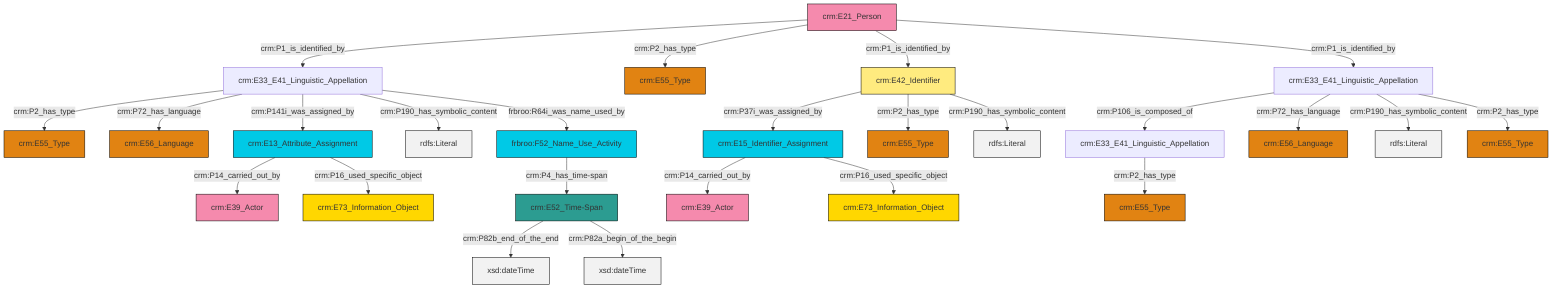 graph TD
classDef Literal fill:#f2f2f2,stroke:#000000;
classDef CRM_Entity fill:#FFFFFF,stroke:#000000;
classDef Temporal_Entity fill:#00C9E6, stroke:#000000;
classDef Type fill:#E18312, stroke:#000000;
classDef Time-Span fill:#2C9C91, stroke:#000000;
classDef Appellation fill:#FFEB7F, stroke:#000000;
classDef Place fill:#008836, stroke:#000000;
classDef Persistent_Item fill:#B266B2, stroke:#000000;
classDef Conceptual_Object fill:#FFD700, stroke:#000000;
classDef Physical_Thing fill:#D2B48C, stroke:#000000;
classDef Actor fill:#f58aad, stroke:#000000;
classDef PC_Classes fill:#4ce600, stroke:#000000;
classDef Multi fill:#cccccc,stroke:#000000;

4["crm:E33_E41_Linguistic_Appellation"]:::Default -->|crm:P2_has_type| 5["crm:E55_Type"]:::Type
6["crm:E33_E41_Linguistic_Appellation"]:::Default -->|crm:P106_is_composed_of| 8["crm:E33_E41_Linguistic_Appellation"]:::Default
13["crm:E21_Person"]:::Actor -->|crm:P1_is_identified_by| 4["crm:E33_E41_Linguistic_Appellation"]:::Default
6["crm:E33_E41_Linguistic_Appellation"]:::Default -->|crm:P72_has_language| 14["crm:E56_Language"]:::Type
13["crm:E21_Person"]:::Actor -->|crm:P2_has_type| 9["crm:E55_Type"]:::Type
6["crm:E33_E41_Linguistic_Appellation"]:::Default -->|crm:P190_has_symbolic_content| 15[rdfs:Literal]:::Literal
16["crm:E42_Identifier"]:::Appellation -->|crm:P37i_was_assigned_by| 11["crm:E15_Identifier_Assignment"]:::Temporal_Entity
17["crm:E52_Time-Span"]:::Time-Span -->|crm:P82b_end_of_the_end| 18[xsd:dateTime]:::Literal
11["crm:E15_Identifier_Assignment"]:::Temporal_Entity -->|crm:P14_carried_out_by| 19["crm:E39_Actor"]:::Actor
4["crm:E33_E41_Linguistic_Appellation"]:::Default -->|crm:P72_has_language| 20["crm:E56_Language"]:::Type
4["crm:E33_E41_Linguistic_Appellation"]:::Default -->|crm:P141i_was_assigned_by| 23["crm:E13_Attribute_Assignment"]:::Temporal_Entity
4["crm:E33_E41_Linguistic_Appellation"]:::Default -->|crm:P190_has_symbolic_content| 24[rdfs:Literal]:::Literal
16["crm:E42_Identifier"]:::Appellation -->|crm:P2_has_type| 21["crm:E55_Type"]:::Type
17["crm:E52_Time-Span"]:::Time-Span -->|crm:P82a_begin_of_the_begin| 25[xsd:dateTime]:::Literal
11["crm:E15_Identifier_Assignment"]:::Temporal_Entity -->|crm:P16_used_specific_object| 26["crm:E73_Information_Object"]:::Conceptual_Object
23["crm:E13_Attribute_Assignment"]:::Temporal_Entity -->|crm:P14_carried_out_by| 2["crm:E39_Actor"]:::Actor
6["crm:E33_E41_Linguistic_Appellation"]:::Default -->|crm:P2_has_type| 0["crm:E55_Type"]:::Type
13["crm:E21_Person"]:::Actor -->|crm:P1_is_identified_by| 16["crm:E42_Identifier"]:::Appellation
8["crm:E33_E41_Linguistic_Appellation"]:::Default -->|crm:P2_has_type| 30["crm:E55_Type"]:::Type
23["crm:E13_Attribute_Assignment"]:::Temporal_Entity -->|crm:P16_used_specific_object| 33["crm:E73_Information_Object"]:::Conceptual_Object
4["crm:E33_E41_Linguistic_Appellation"]:::Default -->|frbroo:R64i_was_name_used_by| 28["frbroo:F52_Name_Use_Activity"]:::Temporal_Entity
13["crm:E21_Person"]:::Actor -->|crm:P1_is_identified_by| 6["crm:E33_E41_Linguistic_Appellation"]:::Default
16["crm:E42_Identifier"]:::Appellation -->|crm:P190_has_symbolic_content| 43[rdfs:Literal]:::Literal
28["frbroo:F52_Name_Use_Activity"]:::Temporal_Entity -->|crm:P4_has_time-span| 17["crm:E52_Time-Span"]:::Time-Span